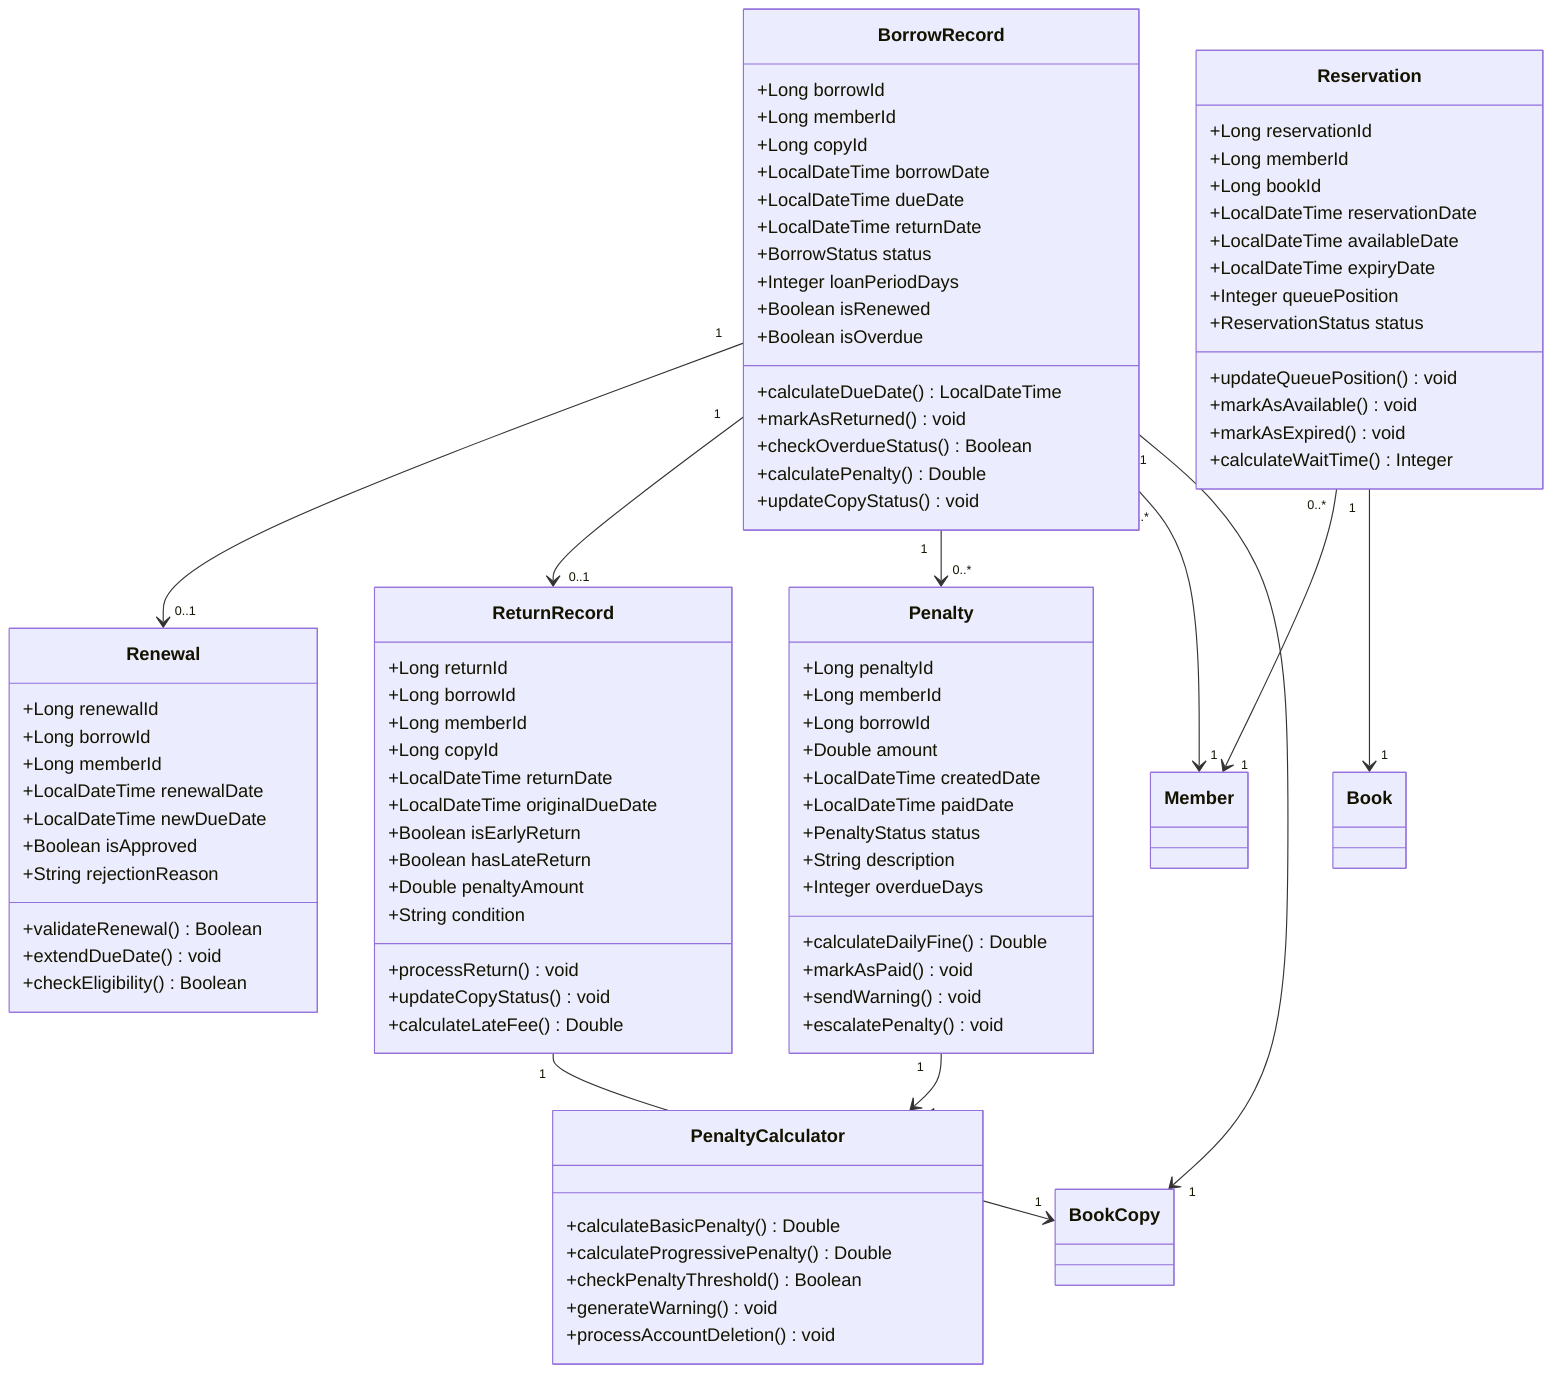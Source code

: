 classDiagram
    class BorrowRecord {
        +Long borrowId
        +Long memberId
        +Long copyId
        +LocalDateTime borrowDate
        +LocalDateTime dueDate
        +LocalDateTime returnDate
        +BorrowStatus status
        +Integer loanPeriodDays
        +Boolean isRenewed
        +Boolean isOverdue
        +calculateDueDate() LocalDateTime
        +markAsReturned() void
        +checkOverdueStatus() Boolean
        +calculatePenalty() Double
        +updateCopyStatus() void
    }
    
    class Reservation {
        +Long reservationId
        +Long memberId
        +Long bookId
        +LocalDateTime reservationDate
        +LocalDateTime availableDate
        +LocalDateTime expiryDate
        +Integer queuePosition
        +ReservationStatus status
        +updateQueuePosition() void
        +markAsAvailable() void
        +markAsExpired() void
        +calculateWaitTime() Integer
    }
    
    class Penalty {
        +Long penaltyId
        +Long memberId
        +Long borrowId
        +Double amount
        +LocalDateTime createdDate
        +LocalDateTime paidDate
        +PenaltyStatus status
        +String description
        +Integer overdueDays
        +calculateDailyFine() Double
        +markAsPaid() void
        +sendWarning() void
        +escalatePenalty() void
    }
    
    class Renewal {
        +Long renewalId
        +Long borrowId
        +Long memberId
        +LocalDateTime renewalDate
        +LocalDateTime newDueDate
        +Boolean isApproved
        +String rejectionReason
        +validateRenewal() Boolean
        +extendDueDate() void
        +checkEligibility() Boolean
    }
    
    class ReturnRecord {
        +Long returnId
        +Long borrowId
        +Long memberId
        +Long copyId
        +LocalDateTime returnDate
        +LocalDateTime originalDueDate
        +Boolean isEarlyReturn
        +Boolean hasLateReturn
        +Double penaltyAmount
        +String condition
        +processReturn() void
        +updateCopyStatus() void
        +calculateLateFee() Double
    }
    
    class PenaltyCalculator {
        +calculateBasicPenalty() Double
        +calculateProgressivePenalty() Double
        +checkPenaltyThreshold() Boolean
        +generateWarning() void
        +processAccountDeletion() void
    }
    
    BorrowRecord "1" --> "0..1" Renewal
    BorrowRecord "1" --> "0..1" ReturnRecord
    BorrowRecord "1" --> "0..*" Penalty
    Reservation "0..*" --> "1" Member
    BorrowRecord "0..*" --> "1" Member
    Penalty "1" --> "1" PenaltyCalculator
    BorrowRecord "1" --> "1" BookCopy
    ReturnRecord "1" --> "1" BookCopy
    Reservation "1" --> "1" Book